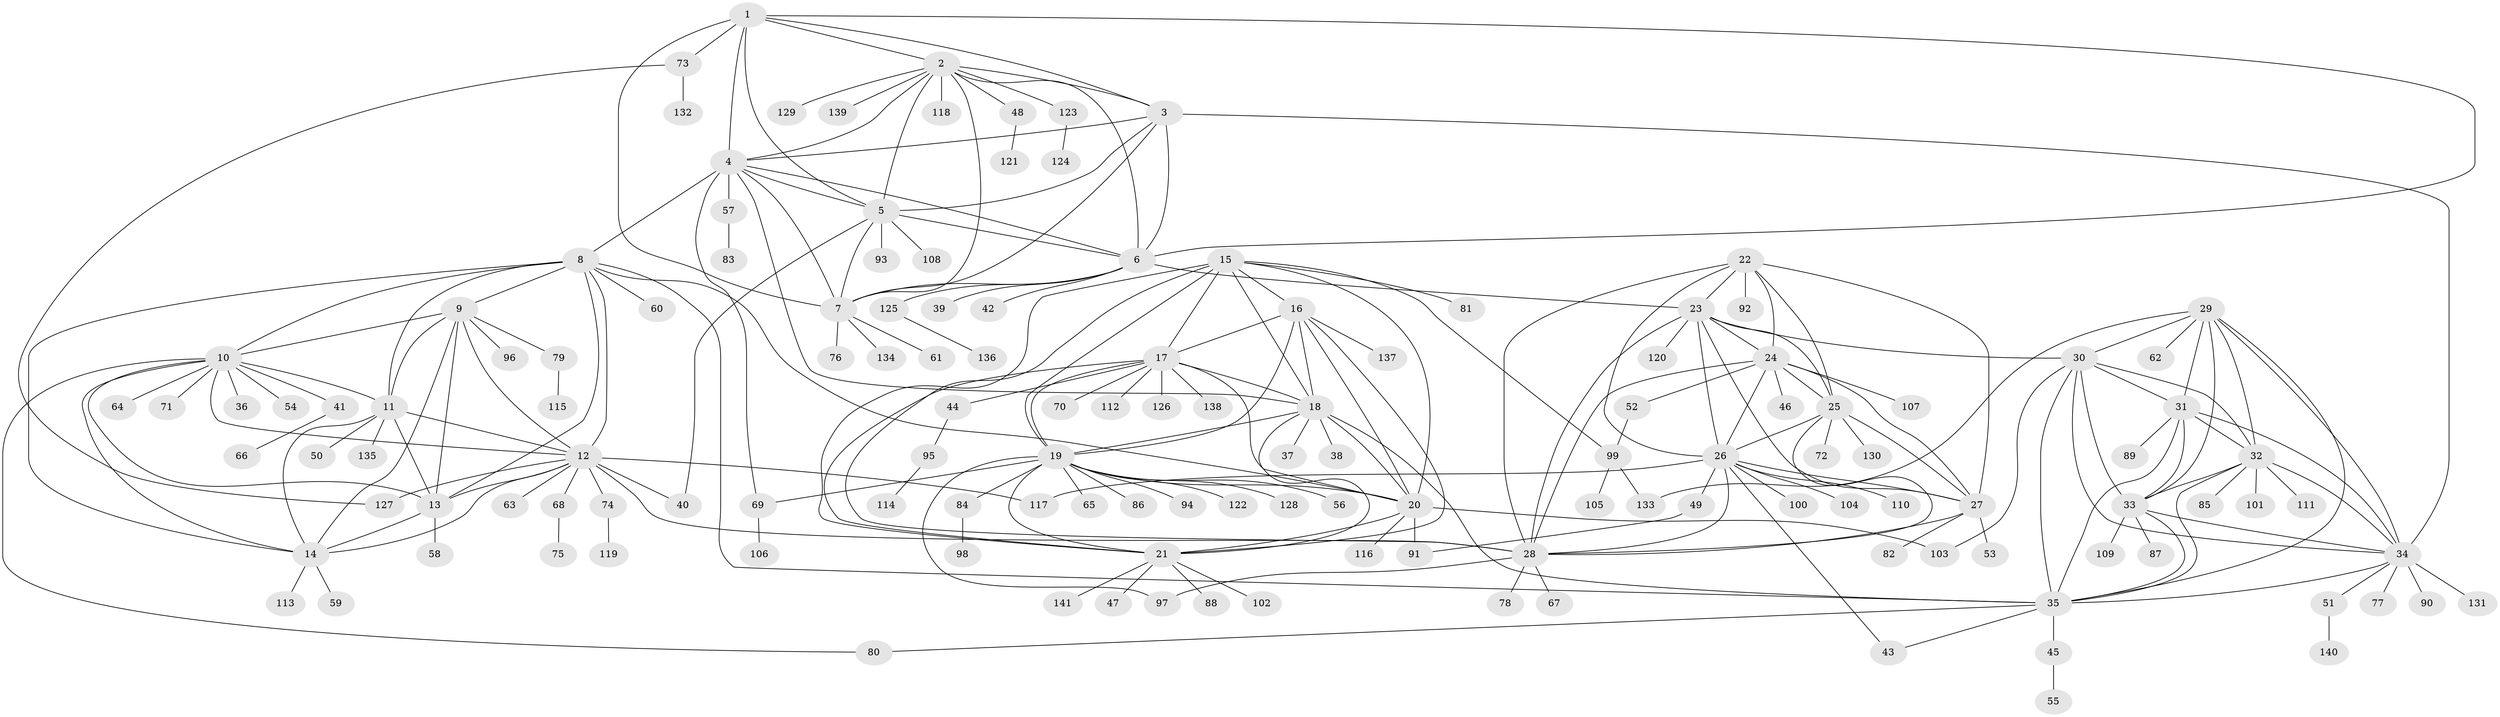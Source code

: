// coarse degree distribution, {5: 0.03636363636363636, 8: 0.03636363636363636, 9: 0.03636363636363636, 11: 0.02727272727272727, 15: 0.00909090909090909, 6: 0.02727272727272727, 13: 0.01818181818181818, 10: 0.01818181818181818, 14: 0.00909090909090909, 7: 0.00909090909090909, 1: 0.6545454545454545, 2: 0.10909090909090909, 3: 0.00909090909090909}
// Generated by graph-tools (version 1.1) at 2025/24/03/03/25 07:24:15]
// undirected, 141 vertices, 232 edges
graph export_dot {
graph [start="1"]
  node [color=gray90,style=filled];
  1;
  2;
  3;
  4;
  5;
  6;
  7;
  8;
  9;
  10;
  11;
  12;
  13;
  14;
  15;
  16;
  17;
  18;
  19;
  20;
  21;
  22;
  23;
  24;
  25;
  26;
  27;
  28;
  29;
  30;
  31;
  32;
  33;
  34;
  35;
  36;
  37;
  38;
  39;
  40;
  41;
  42;
  43;
  44;
  45;
  46;
  47;
  48;
  49;
  50;
  51;
  52;
  53;
  54;
  55;
  56;
  57;
  58;
  59;
  60;
  61;
  62;
  63;
  64;
  65;
  66;
  67;
  68;
  69;
  70;
  71;
  72;
  73;
  74;
  75;
  76;
  77;
  78;
  79;
  80;
  81;
  82;
  83;
  84;
  85;
  86;
  87;
  88;
  89;
  90;
  91;
  92;
  93;
  94;
  95;
  96;
  97;
  98;
  99;
  100;
  101;
  102;
  103;
  104;
  105;
  106;
  107;
  108;
  109;
  110;
  111;
  112;
  113;
  114;
  115;
  116;
  117;
  118;
  119;
  120;
  121;
  122;
  123;
  124;
  125;
  126;
  127;
  128;
  129;
  130;
  131;
  132;
  133;
  134;
  135;
  136;
  137;
  138;
  139;
  140;
  141;
  1 -- 2;
  1 -- 3;
  1 -- 4;
  1 -- 5;
  1 -- 6;
  1 -- 7;
  1 -- 73;
  2 -- 3;
  2 -- 4;
  2 -- 5;
  2 -- 6;
  2 -- 7;
  2 -- 48;
  2 -- 118;
  2 -- 123;
  2 -- 129;
  2 -- 139;
  3 -- 4;
  3 -- 5;
  3 -- 6;
  3 -- 7;
  3 -- 34;
  4 -- 5;
  4 -- 6;
  4 -- 7;
  4 -- 8;
  4 -- 18;
  4 -- 57;
  4 -- 69;
  5 -- 6;
  5 -- 7;
  5 -- 40;
  5 -- 93;
  5 -- 108;
  6 -- 7;
  6 -- 23;
  6 -- 39;
  6 -- 42;
  6 -- 125;
  7 -- 61;
  7 -- 76;
  7 -- 134;
  8 -- 9;
  8 -- 10;
  8 -- 11;
  8 -- 12;
  8 -- 13;
  8 -- 14;
  8 -- 20;
  8 -- 35;
  8 -- 60;
  9 -- 10;
  9 -- 11;
  9 -- 12;
  9 -- 13;
  9 -- 14;
  9 -- 79;
  9 -- 96;
  10 -- 11;
  10 -- 12;
  10 -- 13;
  10 -- 14;
  10 -- 36;
  10 -- 41;
  10 -- 54;
  10 -- 64;
  10 -- 71;
  10 -- 80;
  11 -- 12;
  11 -- 13;
  11 -- 14;
  11 -- 50;
  11 -- 135;
  12 -- 13;
  12 -- 14;
  12 -- 28;
  12 -- 40;
  12 -- 63;
  12 -- 68;
  12 -- 74;
  12 -- 117;
  12 -- 127;
  13 -- 14;
  13 -- 58;
  14 -- 59;
  14 -- 113;
  15 -- 16;
  15 -- 17;
  15 -- 18;
  15 -- 19;
  15 -- 20;
  15 -- 21;
  15 -- 28;
  15 -- 81;
  15 -- 99;
  16 -- 17;
  16 -- 18;
  16 -- 19;
  16 -- 20;
  16 -- 21;
  16 -- 137;
  17 -- 18;
  17 -- 19;
  17 -- 20;
  17 -- 21;
  17 -- 44;
  17 -- 70;
  17 -- 112;
  17 -- 126;
  17 -- 138;
  18 -- 19;
  18 -- 20;
  18 -- 21;
  18 -- 35;
  18 -- 37;
  18 -- 38;
  19 -- 20;
  19 -- 21;
  19 -- 56;
  19 -- 65;
  19 -- 69;
  19 -- 84;
  19 -- 86;
  19 -- 94;
  19 -- 97;
  19 -- 122;
  19 -- 128;
  20 -- 21;
  20 -- 91;
  20 -- 103;
  20 -- 116;
  21 -- 47;
  21 -- 88;
  21 -- 102;
  21 -- 141;
  22 -- 23;
  22 -- 24;
  22 -- 25;
  22 -- 26;
  22 -- 27;
  22 -- 28;
  22 -- 92;
  23 -- 24;
  23 -- 25;
  23 -- 26;
  23 -- 27;
  23 -- 28;
  23 -- 30;
  23 -- 120;
  24 -- 25;
  24 -- 26;
  24 -- 27;
  24 -- 28;
  24 -- 46;
  24 -- 52;
  24 -- 107;
  25 -- 26;
  25 -- 27;
  25 -- 28;
  25 -- 72;
  25 -- 130;
  26 -- 27;
  26 -- 28;
  26 -- 43;
  26 -- 49;
  26 -- 100;
  26 -- 104;
  26 -- 110;
  26 -- 117;
  27 -- 28;
  27 -- 53;
  27 -- 82;
  28 -- 67;
  28 -- 78;
  28 -- 97;
  29 -- 30;
  29 -- 31;
  29 -- 32;
  29 -- 33;
  29 -- 34;
  29 -- 35;
  29 -- 62;
  29 -- 133;
  30 -- 31;
  30 -- 32;
  30 -- 33;
  30 -- 34;
  30 -- 35;
  30 -- 103;
  31 -- 32;
  31 -- 33;
  31 -- 34;
  31 -- 35;
  31 -- 89;
  32 -- 33;
  32 -- 34;
  32 -- 35;
  32 -- 85;
  32 -- 101;
  32 -- 111;
  33 -- 34;
  33 -- 35;
  33 -- 87;
  33 -- 109;
  34 -- 35;
  34 -- 51;
  34 -- 77;
  34 -- 90;
  34 -- 131;
  35 -- 43;
  35 -- 45;
  35 -- 80;
  41 -- 66;
  44 -- 95;
  45 -- 55;
  48 -- 121;
  49 -- 91;
  51 -- 140;
  52 -- 99;
  57 -- 83;
  68 -- 75;
  69 -- 106;
  73 -- 127;
  73 -- 132;
  74 -- 119;
  79 -- 115;
  84 -- 98;
  95 -- 114;
  99 -- 105;
  99 -- 133;
  123 -- 124;
  125 -- 136;
}
